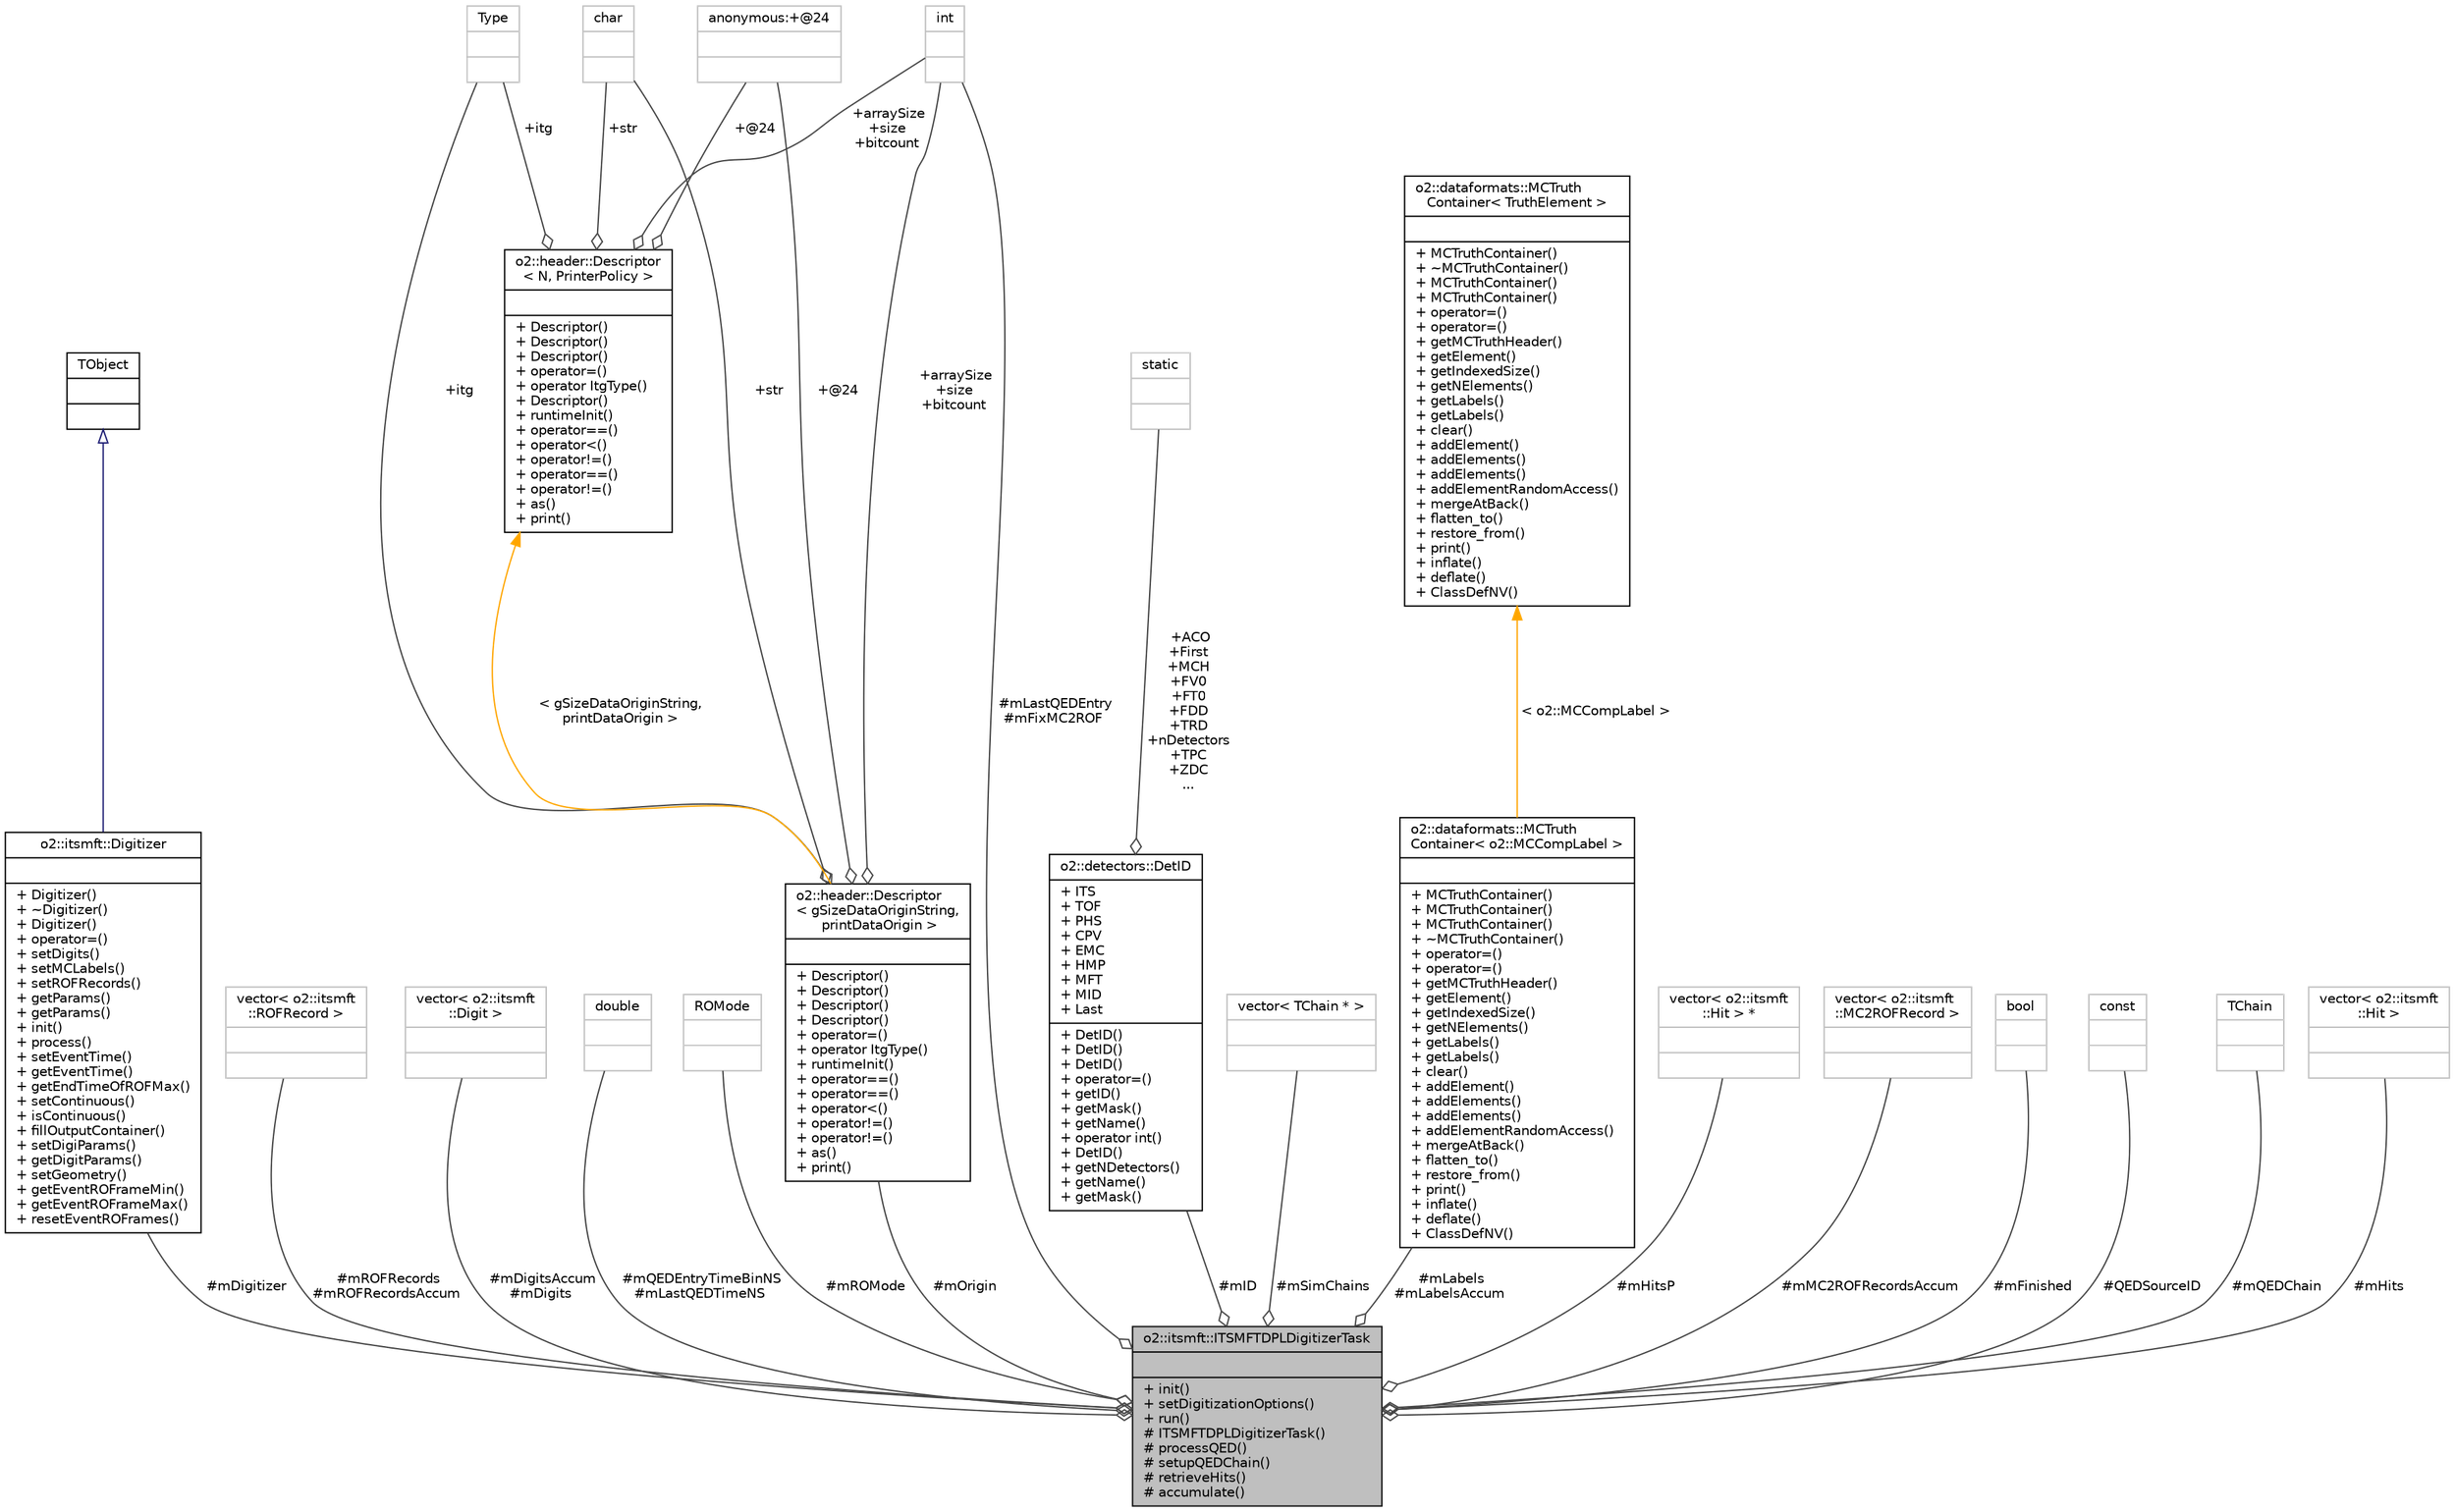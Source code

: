 digraph "o2::itsmft::ITSMFTDPLDigitizerTask"
{
 // INTERACTIVE_SVG=YES
  bgcolor="transparent";
  edge [fontname="Helvetica",fontsize="10",labelfontname="Helvetica",labelfontsize="10"];
  node [fontname="Helvetica",fontsize="10",shape=record];
  Node3 [label="{o2::itsmft::ITSMFTDPLDigitizerTask\n||+ init()\l+ setDigitizationOptions()\l+ run()\l# ITSMFTDPLDigitizerTask()\l# processQED()\l# setupQEDChain()\l# retrieveHits()\l# accumulate()\l}",height=0.2,width=0.4,color="black", fillcolor="grey75", style="filled", fontcolor="black"];
  Node4 -> Node3 [color="grey25",fontsize="10",style="solid",label=" #mDigitizer" ,arrowhead="odiamond",fontname="Helvetica"];
  Node4 [label="{o2::itsmft::Digitizer\n||+ Digitizer()\l+ ~Digitizer()\l+ Digitizer()\l+ operator=()\l+ setDigits()\l+ setMCLabels()\l+ setROFRecords()\l+ getParams()\l+ getParams()\l+ init()\l+ process()\l+ setEventTime()\l+ getEventTime()\l+ getEndTimeOfROFMax()\l+ setContinuous()\l+ isContinuous()\l+ fillOutputContainer()\l+ setDigiParams()\l+ getDigitParams()\l+ setGeometry()\l+ getEventROFrameMin()\l+ getEventROFrameMax()\l+ resetEventROFrames()\l}",height=0.2,width=0.4,color="black",URL="$d0/d77/classo2_1_1itsmft_1_1Digitizer.html"];
  Node5 -> Node4 [dir="back",color="midnightblue",fontsize="10",style="solid",arrowtail="onormal",fontname="Helvetica"];
  Node5 [label="{TObject\n||}",height=0.2,width=0.4,color="black",URL="$d5/d0f/classTObject.html"];
  Node6 -> Node3 [color="grey25",fontsize="10",style="solid",label=" #mROFRecords\n#mROFRecordsAccum" ,arrowhead="odiamond",fontname="Helvetica"];
  Node6 [label="{vector\< o2::itsmft\l::ROFRecord \>\n||}",height=0.2,width=0.4,color="grey75"];
  Node7 -> Node3 [color="grey25",fontsize="10",style="solid",label=" #mDigitsAccum\n#mDigits" ,arrowhead="odiamond",fontname="Helvetica"];
  Node7 [label="{vector\< o2::itsmft\l::Digit \>\n||}",height=0.2,width=0.4,color="grey75"];
  Node8 -> Node3 [color="grey25",fontsize="10",style="solid",label=" #mQEDEntryTimeBinNS\n#mLastQEDTimeNS" ,arrowhead="odiamond",fontname="Helvetica"];
  Node8 [label="{double\n||}",height=0.2,width=0.4,color="grey75"];
  Node9 -> Node3 [color="grey25",fontsize="10",style="solid",label=" #mROMode" ,arrowhead="odiamond",fontname="Helvetica"];
  Node9 [label="{ROMode\n||}",height=0.2,width=0.4,color="grey75"];
  Node10 -> Node3 [color="grey25",fontsize="10",style="solid",label=" #mOrigin" ,arrowhead="odiamond",fontname="Helvetica"];
  Node10 [label="{o2::header::Descriptor\l\< gSizeDataOriginString,\l printDataOrigin \>\n||+ Descriptor()\l+ Descriptor()\l+ Descriptor()\l+ Descriptor()\l+ operator=()\l+ operator ItgType()\l+ runtimeInit()\l+ operator==()\l+ operator==()\l+ operator\<()\l+ operator!=()\l+ operator!=()\l+ as()\l+ print()\l}",height=0.2,width=0.4,color="black",URL="$d9/db3/structo2_1_1header_1_1Descriptor.html"];
  Node11 -> Node10 [color="grey25",fontsize="10",style="solid",label=" +itg" ,arrowhead="odiamond",fontname="Helvetica"];
  Node11 [label="{Type\n||}",height=0.2,width=0.4,color="grey75"];
  Node12 -> Node10 [color="grey25",fontsize="10",style="solid",label=" +str" ,arrowhead="odiamond",fontname="Helvetica"];
  Node12 [label="{char\n||}",height=0.2,width=0.4,color="grey75"];
  Node13 -> Node10 [color="grey25",fontsize="10",style="solid",label=" +arraySize\n+size\n+bitcount" ,arrowhead="odiamond",fontname="Helvetica"];
  Node13 [label="{int\n||}",height=0.2,width=0.4,color="grey75"];
  Node14 -> Node10 [color="grey25",fontsize="10",style="solid",label=" +@24" ,arrowhead="odiamond",fontname="Helvetica"];
  Node14 [label="{anonymous:+@24\n||}",height=0.2,width=0.4,color="grey75"];
  Node15 -> Node10 [dir="back",color="orange",fontsize="10",style="solid",label=" \< gSizeDataOriginString,\l printDataOrigin \>" ,fontname="Helvetica"];
  Node15 [label="{o2::header::Descriptor\l\< N, PrinterPolicy \>\n||+ Descriptor()\l+ Descriptor()\l+ Descriptor()\l+ operator=()\l+ operator ItgType()\l+ Descriptor()\l+ runtimeInit()\l+ operator==()\l+ operator\<()\l+ operator!=()\l+ operator==()\l+ operator!=()\l+ as()\l+ print()\l}",height=0.2,width=0.4,color="black",URL="$d9/db3/structo2_1_1header_1_1Descriptor.html"];
  Node11 -> Node15 [color="grey25",fontsize="10",style="solid",label=" +itg" ,arrowhead="odiamond",fontname="Helvetica"];
  Node12 -> Node15 [color="grey25",fontsize="10",style="solid",label=" +str" ,arrowhead="odiamond",fontname="Helvetica"];
  Node13 -> Node15 [color="grey25",fontsize="10",style="solid",label=" +arraySize\n+size\n+bitcount" ,arrowhead="odiamond",fontname="Helvetica"];
  Node14 -> Node15 [color="grey25",fontsize="10",style="solid",label=" +@24" ,arrowhead="odiamond",fontname="Helvetica"];
  Node16 -> Node3 [color="grey25",fontsize="10",style="solid",label=" #mID" ,arrowhead="odiamond",fontname="Helvetica"];
  Node16 [label="{o2::detectors::DetID\n|+ ITS\l+ TOF\l+ PHS\l+ CPV\l+ EMC\l+ HMP\l+ MFT\l+ MID\l+ Last\l|+ DetID()\l+ DetID()\l+ DetID()\l+ operator=()\l+ getID()\l+ getMask()\l+ getName()\l+ operator int()\l+ DetID()\l+ getNDetectors()\l+ getName()\l+ getMask()\l}",height=0.2,width=0.4,color="black",URL="$d6/dd5/classo2_1_1detectors_1_1DetID.html",tooltip="Static class with identifiers, bitmasks and names for ALICE detectors. "];
  Node17 -> Node16 [color="grey25",fontsize="10",style="solid",label=" +ACO\n+First\n+MCH\n+FV0\n+FT0\n+FDD\n+TRD\n+nDetectors\n+TPC\n+ZDC\n..." ,arrowhead="odiamond",fontname="Helvetica"];
  Node17 [label="{static\n||}",height=0.2,width=0.4,color="grey75"];
  Node18 -> Node3 [color="grey25",fontsize="10",style="solid",label=" #mSimChains" ,arrowhead="odiamond",fontname="Helvetica"];
  Node18 [label="{vector\< TChain * \>\n||}",height=0.2,width=0.4,color="grey75"];
  Node19 -> Node3 [color="grey25",fontsize="10",style="solid",label=" #mLabels\n#mLabelsAccum" ,arrowhead="odiamond",fontname="Helvetica"];
  Node19 [label="{o2::dataformats::MCTruth\lContainer\< o2::MCCompLabel \>\n||+ MCTruthContainer()\l+ MCTruthContainer()\l+ MCTruthContainer()\l+ ~MCTruthContainer()\l+ operator=()\l+ operator=()\l+ getMCTruthHeader()\l+ getElement()\l+ getIndexedSize()\l+ getNElements()\l+ getLabels()\l+ getLabels()\l+ clear()\l+ addElement()\l+ addElements()\l+ addElements()\l+ addElementRandomAccess()\l+ mergeAtBack()\l+ flatten_to()\l+ restore_from()\l+ print()\l+ inflate()\l+ deflate()\l+ ClassDefNV()\l}",height=0.2,width=0.4,color="black",URL="$dc/daa/classo2_1_1dataformats_1_1MCTruthContainer.html"];
  Node20 -> Node19 [dir="back",color="orange",fontsize="10",style="solid",label=" \< o2::MCCompLabel \>" ,fontname="Helvetica"];
  Node20 [label="{o2::dataformats::MCTruth\lContainer\< TruthElement \>\n||+ MCTruthContainer()\l+ ~MCTruthContainer()\l+ MCTruthContainer()\l+ MCTruthContainer()\l+ operator=()\l+ operator=()\l+ getMCTruthHeader()\l+ getElement()\l+ getIndexedSize()\l+ getNElements()\l+ getLabels()\l+ getLabels()\l+ clear()\l+ addElement()\l+ addElements()\l+ addElements()\l+ addElementRandomAccess()\l+ mergeAtBack()\l+ flatten_to()\l+ restore_from()\l+ print()\l+ inflate()\l+ deflate()\l+ ClassDefNV()\l}",height=0.2,width=0.4,color="black",URL="$dc/daa/classo2_1_1dataformats_1_1MCTruthContainer.html",tooltip="A container to hold and manage MC truth information/labels. "];
  Node13 -> Node3 [color="grey25",fontsize="10",style="solid",label=" #mLastQEDEntry\n#mFixMC2ROF" ,arrowhead="odiamond",fontname="Helvetica"];
  Node21 -> Node3 [color="grey25",fontsize="10",style="solid",label=" #mHitsP" ,arrowhead="odiamond",fontname="Helvetica"];
  Node21 [label="{vector\< o2::itsmft\l::Hit \> *\n||}",height=0.2,width=0.4,color="grey75"];
  Node22 -> Node3 [color="grey25",fontsize="10",style="solid",label=" #mMC2ROFRecordsAccum" ,arrowhead="odiamond",fontname="Helvetica"];
  Node22 [label="{vector\< o2::itsmft\l::MC2ROFRecord \>\n||}",height=0.2,width=0.4,color="grey75"];
  Node23 -> Node3 [color="grey25",fontsize="10",style="solid",label=" #mFinished" ,arrowhead="odiamond",fontname="Helvetica"];
  Node23 [label="{bool\n||}",height=0.2,width=0.4,color="grey75"];
  Node24 -> Node3 [color="grey25",fontsize="10",style="solid",label=" #QEDSourceID" ,arrowhead="odiamond",fontname="Helvetica"];
  Node24 [label="{const\n||}",height=0.2,width=0.4,color="grey75"];
  Node25 -> Node3 [color="grey25",fontsize="10",style="solid",label=" #mQEDChain" ,arrowhead="odiamond",fontname="Helvetica"];
  Node25 [label="{TChain\n||}",height=0.2,width=0.4,color="grey75"];
  Node26 -> Node3 [color="grey25",fontsize="10",style="solid",label=" #mHits" ,arrowhead="odiamond",fontname="Helvetica"];
  Node26 [label="{vector\< o2::itsmft\l::Hit \>\n||}",height=0.2,width=0.4,color="grey75"];
}
